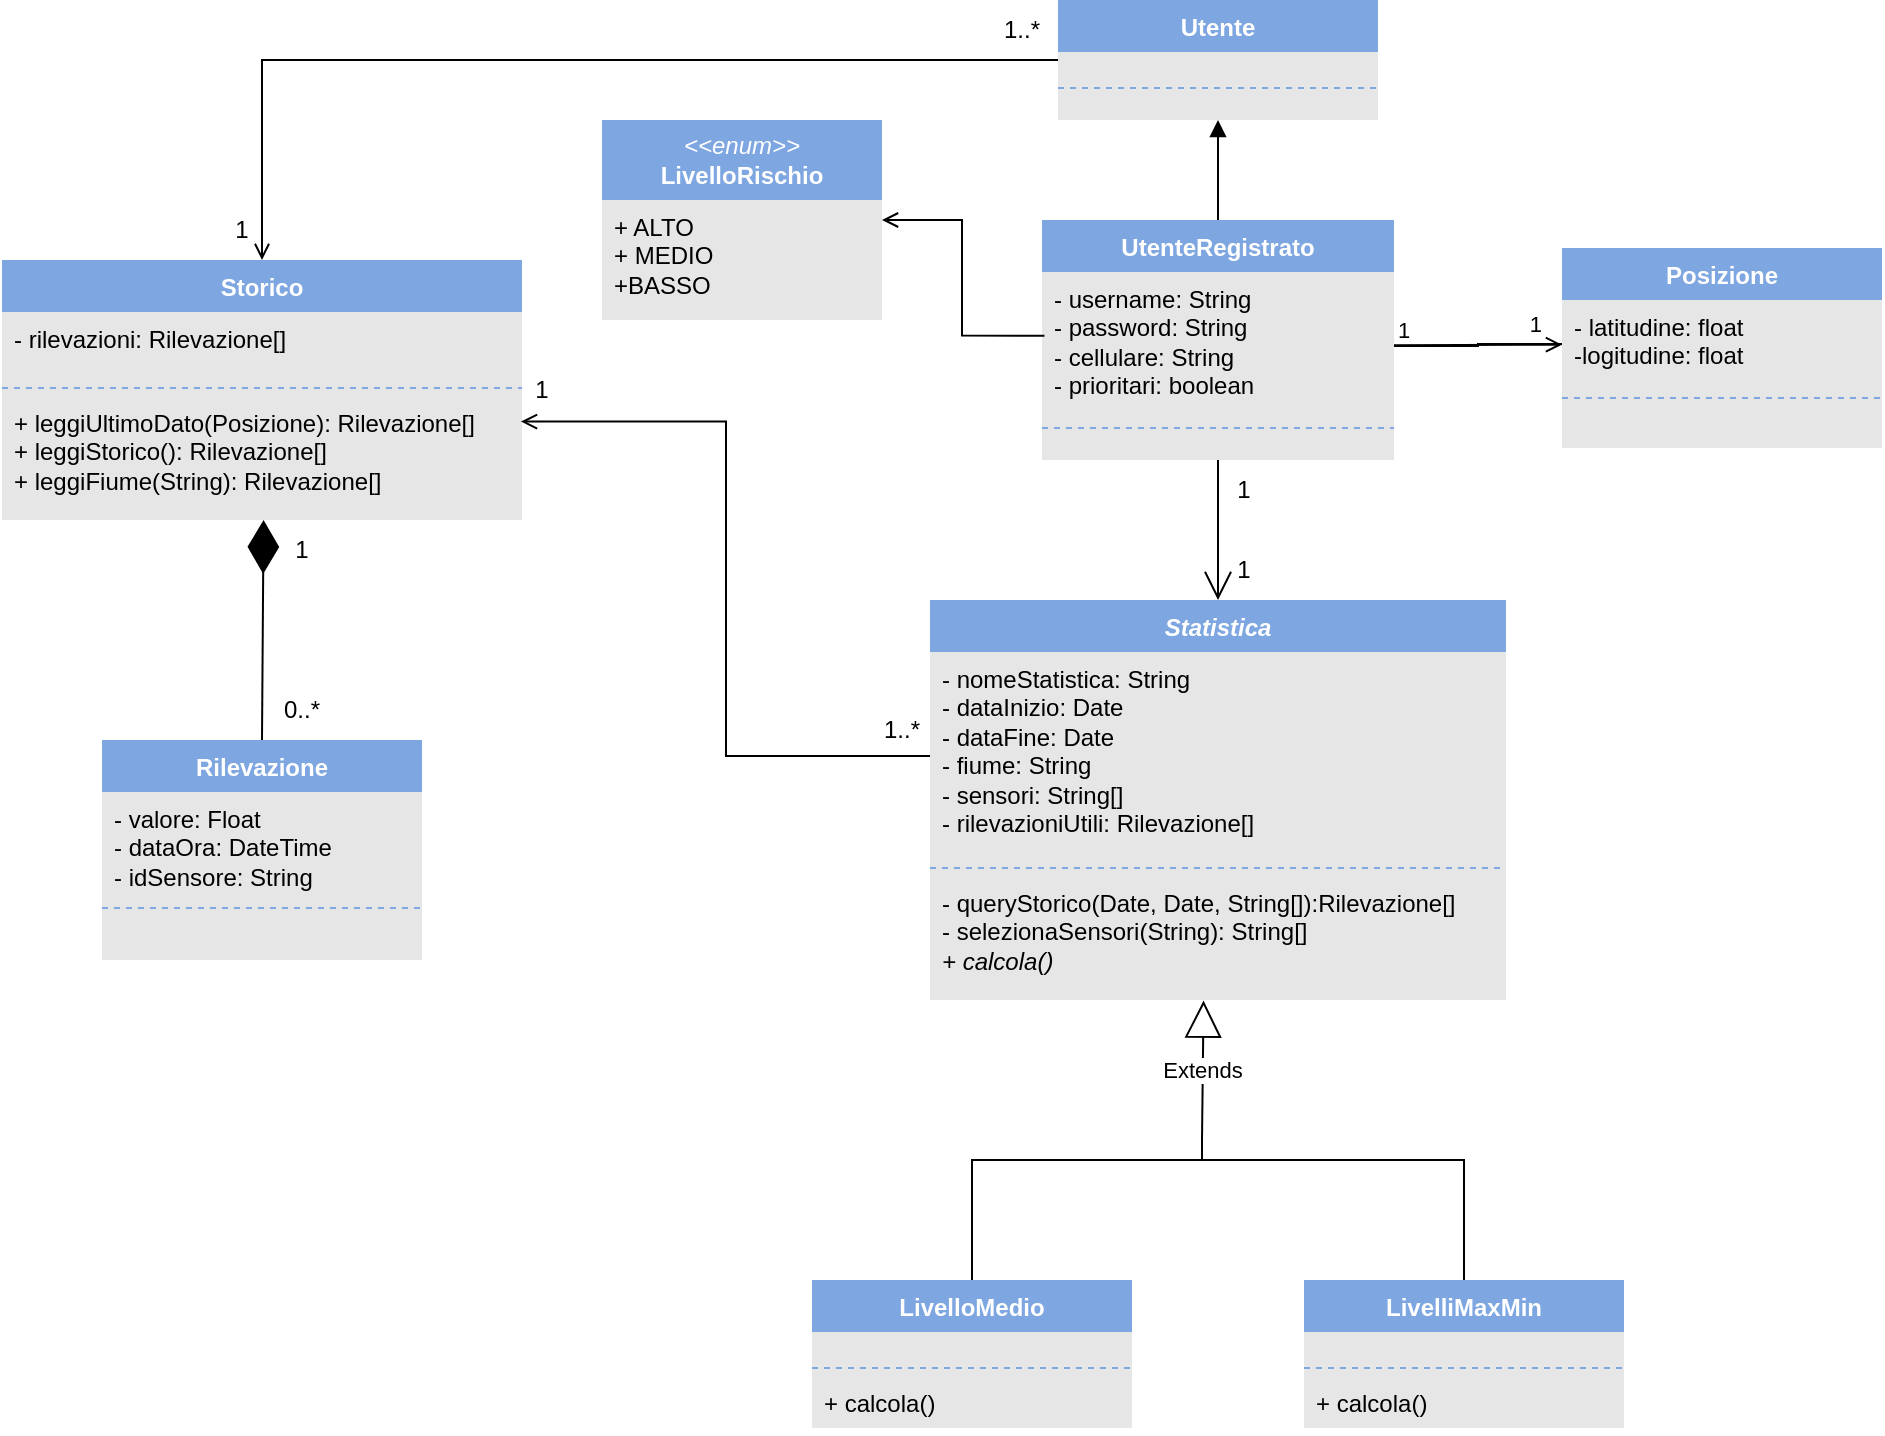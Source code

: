 <mxfile version="27.0.9">
  <diagram name="Pagina-1" id="u-ivX4tR0Kat6aeWlPHY">
    <mxGraphModel dx="1042" dy="722" grid="1" gridSize="10" guides="1" tooltips="1" connect="1" arrows="1" fold="1" page="1" pageScale="1" pageWidth="827" pageHeight="1169" math="0" shadow="0">
      <root>
        <mxCell id="0" />
        <mxCell id="1" parent="0" />
        <mxCell id="_VOxHOf0O-pkSba31OFK-5" style="edgeStyle=orthogonalEdgeStyle;rounded=0;orthogonalLoop=1;jettySize=auto;html=1;entryX=0.5;entryY=0;entryDx=0;entryDy=0;endArrow=open;endFill=0;" parent="1" source="_58uytEZDICVX7xtDEdK-15" target="_VOxHOf0O-pkSba31OFK-1" edge="1">
          <mxGeometry relative="1" as="geometry" />
        </mxCell>
        <mxCell id="_58uytEZDICVX7xtDEdK-15" value="Utente" style="swimlane;fontStyle=1;align=center;verticalAlign=top;childLayout=stackLayout;horizontal=1;startSize=26;horizontalStack=0;resizeParent=1;resizeParentMax=0;resizeLast=0;collapsible=1;marginBottom=0;whiteSpace=wrap;html=1;fillColor=#7EA6E0;swimlaneFillColor=#E6E6E6;fontColor=#FFFFFF;strokeColor=none;" parent="1" vertex="1">
          <mxGeometry x="578" y="110" width="160" height="60" as="geometry" />
        </mxCell>
        <mxCell id="UEG-pIK28oJMODzwP22--2" style="line;strokeWidth=1;fillColor=none;align=left;verticalAlign=middle;spacingTop=-1;spacingLeft=3;spacingRight=3;rotatable=0;labelPosition=right;points=[];portConstraint=eastwest;strokeColor=none;dashed=1;" parent="_58uytEZDICVX7xtDEdK-15" vertex="1">
          <mxGeometry y="26" width="160" height="14" as="geometry" />
        </mxCell>
        <mxCell id="_58uytEZDICVX7xtDEdK-17" value="" style="line;strokeWidth=1;fillColor=none;align=left;verticalAlign=middle;spacingTop=-1;spacingLeft=3;spacingRight=3;rotatable=0;labelPosition=right;points=[];portConstraint=eastwest;strokeColor=#7EA6E0;dashed=1;" parent="_58uytEZDICVX7xtDEdK-15" vertex="1">
          <mxGeometry y="40" width="160" height="8" as="geometry" />
        </mxCell>
        <mxCell id="UEG-pIK28oJMODzwP22--1" style="line;strokeWidth=1;fillColor=none;align=left;verticalAlign=middle;spacingTop=-1;spacingLeft=3;spacingRight=3;rotatable=0;labelPosition=right;points=[];portConstraint=eastwest;strokeColor=none;dashed=1;" parent="_58uytEZDICVX7xtDEdK-15" vertex="1">
          <mxGeometry y="48" width="160" height="12" as="geometry" />
        </mxCell>
        <mxCell id="_58uytEZDICVX7xtDEdK-19" value="" style="html=1;verticalAlign=bottom;endArrow=block;curved=0;rounded=0;entryX=0.5;entryY=1;entryDx=0;entryDy=0;exitX=0.5;exitY=0;exitDx=0;exitDy=0;" parent="1" source="_58uytEZDICVX7xtDEdK-26" target="_58uytEZDICVX7xtDEdK-15" edge="1">
          <mxGeometry width="80" relative="1" as="geometry">
            <mxPoint x="514" y="350" as="sourcePoint" />
            <mxPoint x="630" y="320" as="targetPoint" />
          </mxGeometry>
        </mxCell>
        <mxCell id="_58uytEZDICVX7xtDEdK-26" value="UtenteRegistrato" style="swimlane;fontStyle=1;align=center;verticalAlign=top;childLayout=stackLayout;horizontal=1;startSize=26;horizontalStack=0;resizeParent=1;resizeParentMax=0;resizeLast=0;collapsible=1;marginBottom=0;whiteSpace=wrap;html=1;fillColor=#7EA6E0;swimlaneFillColor=#E6E6E6;fontColor=#FFFFFF;strokeColor=none;" parent="1" vertex="1">
          <mxGeometry x="570" y="220" width="176" height="120" as="geometry" />
        </mxCell>
        <mxCell id="_58uytEZDICVX7xtDEdK-27" value="- username: String&lt;div&gt;- password: String&lt;/div&gt;&lt;div&gt;- cellulare: String&lt;/div&gt;&lt;div&gt;- prioritari: boolean&lt;/div&gt;" style="text;strokeColor=none;fillColor=none;align=left;verticalAlign=top;spacingLeft=4;spacingRight=4;overflow=hidden;rotatable=0;points=[[0,0.5],[1,0.5]];portConstraint=eastwest;whiteSpace=wrap;html=1;" parent="_58uytEZDICVX7xtDEdK-26" vertex="1">
          <mxGeometry y="26" width="176" height="74" as="geometry" />
        </mxCell>
        <mxCell id="UEG-pIK28oJMODzwP22--5" style="line;strokeWidth=1;fillColor=none;align=left;verticalAlign=middle;spacingTop=-1;spacingLeft=3;spacingRight=3;rotatable=0;labelPosition=right;points=[];portConstraint=eastwest;strokeColor=#7EA6E0;dashed=1;" parent="_58uytEZDICVX7xtDEdK-26" vertex="1">
          <mxGeometry y="100" width="176" height="8" as="geometry" />
        </mxCell>
        <mxCell id="_58uytEZDICVX7xtDEdK-28" value="" style="line;strokeWidth=1;fillColor=none;align=left;verticalAlign=middle;spacingTop=-1;spacingLeft=3;spacingRight=3;rotatable=0;labelPosition=right;points=[];portConstraint=eastwest;strokeColor=none;dashed=1;" parent="_58uytEZDICVX7xtDEdK-26" vertex="1">
          <mxGeometry y="108" width="176" height="12" as="geometry" />
        </mxCell>
        <mxCell id="_58uytEZDICVX7xtDEdK-31" value="" style="endArrow=none;html=1;edgeStyle=orthogonalEdgeStyle;rounded=0;exitX=1;exitY=0.5;exitDx=0;exitDy=0;entryX=0;entryY=0.5;entryDx=0;entryDy=0;" parent="1" source="_58uytEZDICVX7xtDEdK-27" target="_58uytEZDICVX7xtDEdK-35" edge="1">
          <mxGeometry relative="1" as="geometry">
            <mxPoint x="640" y="360" as="sourcePoint" />
            <mxPoint x="700" y="353" as="targetPoint" />
          </mxGeometry>
        </mxCell>
        <mxCell id="_58uytEZDICVX7xtDEdK-32" value="1" style="edgeLabel;resizable=0;html=1;align=left;verticalAlign=bottom;" parent="_58uytEZDICVX7xtDEdK-31" connectable="0" vertex="1">
          <mxGeometry x="-1" relative="1" as="geometry" />
        </mxCell>
        <mxCell id="_58uytEZDICVX7xtDEdK-33" value="1" style="edgeLabel;resizable=0;html=1;align=right;verticalAlign=bottom;" parent="_58uytEZDICVX7xtDEdK-31" connectable="0" vertex="1">
          <mxGeometry x="1" relative="1" as="geometry">
            <mxPoint x="-10" y="-2" as="offset" />
          </mxGeometry>
        </mxCell>
        <mxCell id="_58uytEZDICVX7xtDEdK-34" value="Posizione" style="swimlane;fontStyle=1;align=center;verticalAlign=top;childLayout=stackLayout;horizontal=1;startSize=26;horizontalStack=0;resizeParent=1;resizeParentMax=0;resizeLast=0;collapsible=1;marginBottom=0;whiteSpace=wrap;html=1;fillColor=#7EA6E0;swimlaneFillColor=#E6E6E6;fontColor=#FFFFFF;strokeColor=none;" parent="1" vertex="1">
          <mxGeometry x="830" y="234" width="160" height="100" as="geometry" />
        </mxCell>
        <mxCell id="_58uytEZDICVX7xtDEdK-35" value="- latitudine: float&lt;div&gt;-logitudine: float&lt;/div&gt;" style="text;strokeColor=none;fillColor=none;align=left;verticalAlign=top;spacingLeft=4;spacingRight=4;overflow=hidden;rotatable=0;points=[[0,0.5],[1,0.5]];portConstraint=eastwest;whiteSpace=wrap;html=1;" parent="_58uytEZDICVX7xtDEdK-34" vertex="1">
          <mxGeometry y="26" width="160" height="44" as="geometry" />
        </mxCell>
        <mxCell id="_58uytEZDICVX7xtDEdK-36" value="" style="line;strokeWidth=1;fillColor=none;align=left;verticalAlign=middle;spacingTop=-1;spacingLeft=3;spacingRight=3;rotatable=0;labelPosition=right;points=[];portConstraint=eastwest;strokeColor=#7EA6E0;dashed=1;" parent="_58uytEZDICVX7xtDEdK-34" vertex="1">
          <mxGeometry y="70" width="160" height="10" as="geometry" />
        </mxCell>
        <mxCell id="UEG-pIK28oJMODzwP22--3" style="line;strokeWidth=1;fillColor=none;align=left;verticalAlign=middle;spacingTop=-1;spacingLeft=3;spacingRight=3;rotatable=0;labelPosition=right;points=[];portConstraint=eastwest;strokeColor=none;dashed=1;" parent="_58uytEZDICVX7xtDEdK-34" vertex="1">
          <mxGeometry y="80" width="160" height="20" as="geometry" />
        </mxCell>
        <mxCell id="_58uytEZDICVX7xtDEdK-38" value="" style="endArrow=open;endSize=12;html=1;rounded=0;exitX=0.5;exitY=1;exitDx=0;exitDy=0;entryX=0.5;entryY=0;entryDx=0;entryDy=0;" parent="1" source="_58uytEZDICVX7xtDEdK-26" target="_58uytEZDICVX7xtDEdK-39" edge="1">
          <mxGeometry width="160" relative="1" as="geometry">
            <mxPoint x="274" y="450" as="sourcePoint" />
            <mxPoint x="434" y="450" as="targetPoint" />
          </mxGeometry>
        </mxCell>
        <mxCell id="_58uytEZDICVX7xtDEdK-39" value="&lt;i&gt;Statistica&lt;/i&gt;" style="swimlane;fontStyle=1;align=center;verticalAlign=top;childLayout=stackLayout;horizontal=1;startSize=26;horizontalStack=0;resizeParent=1;resizeParentMax=0;resizeLast=0;collapsible=1;marginBottom=0;whiteSpace=wrap;html=1;fillColor=#7EA6E0;swimlaneFillColor=#E6E6E6;fontColor=#FFFFFF;strokeColor=none;" parent="1" vertex="1">
          <mxGeometry x="514" y="410" width="288" height="200" as="geometry" />
        </mxCell>
        <mxCell id="_58uytEZDICVX7xtDEdK-40" value="- nomeStatistica: String&lt;div&gt;- dataInizio: Date&lt;/div&gt;&lt;div&gt;- dataFine: Date&lt;/div&gt;&lt;div&gt;- fiume: String&lt;/div&gt;&lt;div&gt;- sensori: String[]&lt;/div&gt;&lt;div&gt;- rilevazioniUtili: Rilevazione[]&lt;/div&gt;" style="text;strokeColor=none;fillColor=none;align=left;verticalAlign=top;spacingLeft=4;spacingRight=4;overflow=hidden;rotatable=0;points=[[0,0.5],[1,0.5]];portConstraint=eastwest;whiteSpace=wrap;html=1;" parent="_58uytEZDICVX7xtDEdK-39" vertex="1">
          <mxGeometry y="26" width="288" height="104" as="geometry" />
        </mxCell>
        <mxCell id="_58uytEZDICVX7xtDEdK-41" value="" style="line;strokeWidth=1;fillColor=none;align=left;verticalAlign=middle;spacingTop=-1;spacingLeft=3;spacingRight=3;rotatable=0;labelPosition=right;points=[];portConstraint=eastwest;strokeColor=#7EA6E0;dashed=1;" parent="_58uytEZDICVX7xtDEdK-39" vertex="1">
          <mxGeometry y="130" width="288" height="8" as="geometry" />
        </mxCell>
        <mxCell id="_58uytEZDICVX7xtDEdK-42" value="&lt;div&gt;- queryStorico(Date, Date, String[]):Rilevazione[]&lt;/div&gt;&lt;div&gt;- selezionaSensori(String): String[]&lt;/div&gt;&lt;i&gt;+ calcola()&lt;/i&gt;&lt;div&gt;&lt;i&gt;&lt;br&gt;&lt;/i&gt;&lt;/div&gt;" style="text;strokeColor=none;fillColor=none;align=left;verticalAlign=top;spacingLeft=4;spacingRight=4;overflow=hidden;rotatable=0;points=[[0,0.5],[1,0.5]];portConstraint=eastwest;whiteSpace=wrap;html=1;" parent="_58uytEZDICVX7xtDEdK-39" vertex="1">
          <mxGeometry y="138" width="288" height="62" as="geometry" />
        </mxCell>
        <mxCell id="_VOxHOf0O-pkSba31OFK-1" value="Storico" style="swimlane;fontStyle=1;align=center;verticalAlign=top;childLayout=stackLayout;horizontal=1;startSize=26;horizontalStack=0;resizeParent=1;resizeParentMax=0;resizeLast=0;collapsible=1;marginBottom=0;whiteSpace=wrap;html=1;fillColor=#7EA6E0;swimlaneFillColor=#E6E6E6;fontColor=#FFFFFF;strokeColor=none;" parent="1" vertex="1">
          <mxGeometry x="50" y="240" width="260" height="130" as="geometry" />
        </mxCell>
        <mxCell id="_VOxHOf0O-pkSba31OFK-2" value="&lt;div&gt;&lt;span style=&quot;background-color: transparent; color: light-dark(rgb(0, 0, 0), rgb(255, 255, 255));&quot;&gt;- rilevazioni: Rilevazione[]&lt;/span&gt;&lt;/div&gt;" style="text;strokeColor=none;fillColor=none;align=left;verticalAlign=top;spacingLeft=4;spacingRight=4;overflow=hidden;rotatable=0;points=[[0,0.5],[1,0.5]];portConstraint=eastwest;whiteSpace=wrap;html=1;" parent="_VOxHOf0O-pkSba31OFK-1" vertex="1">
          <mxGeometry y="26" width="260" height="34" as="geometry" />
        </mxCell>
        <mxCell id="_VOxHOf0O-pkSba31OFK-3" value="" style="line;strokeWidth=1;fillColor=none;align=left;verticalAlign=middle;spacingTop=-1;spacingLeft=3;spacingRight=3;rotatable=0;labelPosition=right;points=[];portConstraint=eastwest;strokeColor=#7EA6E0;dashed=1;" parent="_VOxHOf0O-pkSba31OFK-1" vertex="1">
          <mxGeometry y="60" width="260" height="8" as="geometry" />
        </mxCell>
        <mxCell id="_VOxHOf0O-pkSba31OFK-4" value="&lt;div&gt;+ leggiUltimoDato(Posizione): Rilevazione[]&lt;/div&gt;+ leggiStorico(): Rilevazione[]&lt;div&gt;+ leggiFiume(String): Rilevazione[]&lt;/div&gt;" style="text;strokeColor=none;fillColor=none;align=left;verticalAlign=top;spacingLeft=4;spacingRight=4;overflow=hidden;rotatable=0;points=[[0,0.5],[1,0.5]];portConstraint=eastwest;whiteSpace=wrap;html=1;" parent="_VOxHOf0O-pkSba31OFK-1" vertex="1">
          <mxGeometry y="68" width="260" height="62" as="geometry" />
        </mxCell>
        <mxCell id="_VOxHOf0O-pkSba31OFK-6" value="Rilevazione" style="swimlane;fontStyle=1;align=center;verticalAlign=top;childLayout=stackLayout;horizontal=1;startSize=26;horizontalStack=0;resizeParent=1;resizeParentMax=0;resizeLast=0;collapsible=1;marginBottom=0;whiteSpace=wrap;html=1;fillColor=#7EA6E0;swimlaneFillColor=#E6E6E6;fontColor=#FFFFFF;strokeColor=none;" parent="1" vertex="1">
          <mxGeometry x="100" y="480" width="160" height="110" as="geometry" />
        </mxCell>
        <mxCell id="_VOxHOf0O-pkSba31OFK-7" value="- valore: Float&lt;div&gt;- dataOra: DateTime&lt;/div&gt;&lt;div&gt;- idSensore: String&lt;/div&gt;" style="text;strokeColor=none;fillColor=none;align=left;verticalAlign=top;spacingLeft=4;spacingRight=4;overflow=hidden;rotatable=0;points=[[0,0.5],[1,0.5]];portConstraint=eastwest;whiteSpace=wrap;html=1;" parent="_VOxHOf0O-pkSba31OFK-6" vertex="1">
          <mxGeometry y="26" width="160" height="54" as="geometry" />
        </mxCell>
        <mxCell id="UEG-pIK28oJMODzwP22--4" style="line;strokeWidth=1;fillColor=none;align=left;verticalAlign=middle;spacingTop=-1;spacingLeft=3;spacingRight=3;rotatable=0;labelPosition=right;points=[];portConstraint=eastwest;strokeColor=#7EA6E0;dashed=1;" parent="_VOxHOf0O-pkSba31OFK-6" vertex="1">
          <mxGeometry y="80" width="160" height="8" as="geometry" />
        </mxCell>
        <mxCell id="_VOxHOf0O-pkSba31OFK-8" value="" style="line;strokeWidth=1;fillColor=none;align=left;verticalAlign=middle;spacingTop=-1;spacingLeft=3;spacingRight=3;rotatable=0;labelPosition=right;points=[];portConstraint=eastwest;strokeColor=none;dashed=1;" parent="_VOxHOf0O-pkSba31OFK-6" vertex="1">
          <mxGeometry y="88" width="160" height="22" as="geometry" />
        </mxCell>
        <mxCell id="_VOxHOf0O-pkSba31OFK-12" value="" style="endArrow=diamondThin;endFill=1;endSize=24;html=1;rounded=0;exitX=0.5;exitY=0;exitDx=0;exitDy=0;entryX=0.503;entryY=1;entryDx=0;entryDy=0;entryPerimeter=0;" parent="1" source="_VOxHOf0O-pkSba31OFK-6" target="_VOxHOf0O-pkSba31OFK-4" edge="1">
          <mxGeometry width="160" relative="1" as="geometry">
            <mxPoint x="190" y="470" as="sourcePoint" />
            <mxPoint x="180" y="410" as="targetPoint" />
          </mxGeometry>
        </mxCell>
        <mxCell id="UEG-pIK28oJMODzwP22--11" style="edgeStyle=orthogonalEdgeStyle;rounded=0;orthogonalLoop=1;jettySize=auto;html=1;endArrow=none;startFill=0;" parent="1" source="_VOxHOf0O-pkSba31OFK-13" edge="1">
          <mxGeometry relative="1" as="geometry">
            <mxPoint x="650" y="680" as="targetPoint" />
            <Array as="points">
              <mxPoint x="535" y="690" />
              <mxPoint x="650" y="690" />
            </Array>
          </mxGeometry>
        </mxCell>
        <mxCell id="_VOxHOf0O-pkSba31OFK-13" value="LivelloMedio" style="swimlane;fontStyle=1;align=center;verticalAlign=top;childLayout=stackLayout;horizontal=1;startSize=26;horizontalStack=0;resizeParent=1;resizeParentMax=0;resizeLast=0;collapsible=1;marginBottom=0;whiteSpace=wrap;html=1;fillColor=#7EA6E0;swimlaneFillColor=#E6E6E6;fontColor=#FFFFFF;strokeColor=none;" parent="1" vertex="1">
          <mxGeometry x="455" y="750" width="160" height="74" as="geometry" />
        </mxCell>
        <mxCell id="_VOxHOf0O-pkSba31OFK-15" value="" style="line;strokeWidth=1;fillColor=none;align=left;verticalAlign=middle;spacingTop=-1;spacingLeft=3;spacingRight=3;rotatable=0;labelPosition=right;points=[];portConstraint=eastwest;strokeColor=none;dashed=1;" parent="_VOxHOf0O-pkSba31OFK-13" vertex="1">
          <mxGeometry y="26" width="160" height="14" as="geometry" />
        </mxCell>
        <mxCell id="UEG-pIK28oJMODzwP22--6" style="line;strokeWidth=1;fillColor=none;align=left;verticalAlign=middle;spacingTop=-1;spacingLeft=3;spacingRight=3;rotatable=0;labelPosition=right;points=[];portConstraint=eastwest;strokeColor=#7EA6E0;dashed=1;" parent="_VOxHOf0O-pkSba31OFK-13" vertex="1">
          <mxGeometry y="40" width="160" height="8" as="geometry" />
        </mxCell>
        <mxCell id="_VOxHOf0O-pkSba31OFK-16" value="+ calcola()" style="text;strokeColor=none;fillColor=none;align=left;verticalAlign=top;spacingLeft=4;spacingRight=4;overflow=hidden;rotatable=0;points=[[0,0.5],[1,0.5]];portConstraint=eastwest;whiteSpace=wrap;html=1;" parent="_VOxHOf0O-pkSba31OFK-13" vertex="1">
          <mxGeometry y="48" width="160" height="26" as="geometry" />
        </mxCell>
        <mxCell id="UEG-pIK28oJMODzwP22--12" style="edgeStyle=orthogonalEdgeStyle;rounded=0;orthogonalLoop=1;jettySize=auto;html=1;endArrow=none;startFill=0;" parent="1" source="_VOxHOf0O-pkSba31OFK-17" edge="1">
          <mxGeometry relative="1" as="geometry">
            <mxPoint x="650" y="690" as="targetPoint" />
            <Array as="points">
              <mxPoint x="781" y="690" />
            </Array>
          </mxGeometry>
        </mxCell>
        <mxCell id="_VOxHOf0O-pkSba31OFK-17" value="LivelliMaxMin" style="swimlane;fontStyle=1;align=center;verticalAlign=top;childLayout=stackLayout;horizontal=1;startSize=26;horizontalStack=0;resizeParent=1;resizeParentMax=0;resizeLast=0;collapsible=1;marginBottom=0;whiteSpace=wrap;html=1;fillColor=#7EA6E0;swimlaneFillColor=#E6E6E6;fontColor=#FFFFFF;strokeColor=none;" parent="1" vertex="1">
          <mxGeometry x="701" y="750" width="160" height="74" as="geometry" />
        </mxCell>
        <mxCell id="_VOxHOf0O-pkSba31OFK-19" value="" style="line;strokeWidth=1;fillColor=none;align=left;verticalAlign=middle;spacingTop=-1;spacingLeft=3;spacingRight=3;rotatable=0;labelPosition=right;points=[];portConstraint=eastwest;strokeColor=none;dashed=1;" parent="_VOxHOf0O-pkSba31OFK-17" vertex="1">
          <mxGeometry y="26" width="160" height="14" as="geometry" />
        </mxCell>
        <mxCell id="UEG-pIK28oJMODzwP22--7" style="line;strokeWidth=1;fillColor=none;align=left;verticalAlign=middle;spacingTop=-1;spacingLeft=3;spacingRight=3;rotatable=0;labelPosition=right;points=[];portConstraint=eastwest;strokeColor=#7EA6E0;dashed=1;" parent="_VOxHOf0O-pkSba31OFK-17" vertex="1">
          <mxGeometry y="40" width="160" height="8" as="geometry" />
        </mxCell>
        <mxCell id="_VOxHOf0O-pkSba31OFK-20" value="+ calcola()" style="text;strokeColor=none;fillColor=none;align=left;verticalAlign=top;spacingLeft=4;spacingRight=4;overflow=hidden;rotatable=0;points=[[0,0.5],[1,0.5]];portConstraint=eastwest;whiteSpace=wrap;html=1;" parent="_VOxHOf0O-pkSba31OFK-17" vertex="1">
          <mxGeometry y="48" width="160" height="26" as="geometry" />
        </mxCell>
        <mxCell id="_VOxHOf0O-pkSba31OFK-26" style="edgeStyle=orthogonalEdgeStyle;rounded=0;orthogonalLoop=1;jettySize=auto;html=1;entryX=0.998;entryY=0.206;entryDx=0;entryDy=0;entryPerimeter=0;endArrow=open;endFill=0;" parent="1" source="_58uytEZDICVX7xtDEdK-40" target="_VOxHOf0O-pkSba31OFK-4" edge="1">
          <mxGeometry relative="1" as="geometry">
            <Array as="points">
              <mxPoint x="412" y="488" />
              <mxPoint x="412" y="321" />
            </Array>
          </mxGeometry>
        </mxCell>
        <mxCell id="_VOxHOf0O-pkSba31OFK-28" value="1" style="text;strokeColor=none;align=center;fillColor=none;html=1;verticalAlign=middle;whiteSpace=wrap;rounded=0;" parent="1" vertex="1">
          <mxGeometry x="170" y="370" width="60" height="30" as="geometry" />
        </mxCell>
        <mxCell id="_VOxHOf0O-pkSba31OFK-29" value="0..*" style="text;strokeColor=none;align=center;fillColor=none;html=1;verticalAlign=middle;whiteSpace=wrap;rounded=0;" parent="1" vertex="1">
          <mxGeometry x="170" y="450" width="60" height="30" as="geometry" />
        </mxCell>
        <mxCell id="_VOxHOf0O-pkSba31OFK-32" value="&lt;i&gt;&amp;lt;&amp;lt;enum&amp;gt;&amp;gt;&lt;/i&gt;&lt;div&gt;&lt;b&gt;LivelloRischio&lt;/b&gt;&lt;/div&gt;" style="swimlane;fontStyle=0;childLayout=stackLayout;horizontal=1;startSize=40;fillColor=#7EA6E0;horizontalStack=0;resizeParent=1;resizeParentMax=0;resizeLast=0;collapsible=1;marginBottom=0;whiteSpace=wrap;html=1;swimlaneFillColor=#E6E6E6;fontColor=#FFFFFF;strokeColor=none;" parent="1" vertex="1">
          <mxGeometry x="350" y="170" width="140" height="100" as="geometry" />
        </mxCell>
        <mxCell id="_VOxHOf0O-pkSba31OFK-33" value="+ ALTO&lt;div&gt;+ MEDIO&lt;/div&gt;&lt;div&gt;+BASSO&lt;/div&gt;" style="text;strokeColor=none;fillColor=none;align=left;verticalAlign=top;spacingLeft=4;spacingRight=4;overflow=hidden;rotatable=0;points=[[0,0.5],[1,0.5]];portConstraint=eastwest;whiteSpace=wrap;html=1;" parent="_VOxHOf0O-pkSba31OFK-32" vertex="1">
          <mxGeometry y="40" width="140" height="60" as="geometry" />
        </mxCell>
        <mxCell id="_VOxHOf0O-pkSba31OFK-30" value="" style="rounded=0;orthogonalLoop=1;jettySize=auto;html=1;endArrow=open;startFill=0;endFill=0;" parent="1" source="_58uytEZDICVX7xtDEdK-27" target="_58uytEZDICVX7xtDEdK-35" edge="1">
          <mxGeometry relative="1" as="geometry" />
        </mxCell>
        <mxCell id="_VOxHOf0O-pkSba31OFK-36" style="edgeStyle=orthogonalEdgeStyle;rounded=0;orthogonalLoop=1;jettySize=auto;html=1;endArrow=open;startFill=0;endFill=0;exitX=0.007;exitY=0.43;exitDx=0;exitDy=0;exitPerimeter=0;" parent="1" source="_58uytEZDICVX7xtDEdK-27" target="_VOxHOf0O-pkSba31OFK-32" edge="1">
          <mxGeometry relative="1" as="geometry" />
        </mxCell>
        <mxCell id="UEG-pIK28oJMODzwP22--10" value="Extends" style="endArrow=block;endSize=16;endFill=0;html=1;rounded=0;entryX=0.475;entryY=1.005;entryDx=0;entryDy=0;entryPerimeter=0;" parent="1" target="_58uytEZDICVX7xtDEdK-42" edge="1">
          <mxGeometry width="160" relative="1" as="geometry">
            <mxPoint x="650" y="680" as="sourcePoint" />
            <mxPoint x="650" y="720" as="targetPoint" />
          </mxGeometry>
        </mxCell>
        <mxCell id="a9uYaKsh2fQvMsLBkxYN-1" value="1" style="text;strokeColor=none;align=center;fillColor=none;html=1;verticalAlign=middle;whiteSpace=wrap;rounded=0;" vertex="1" parent="1">
          <mxGeometry x="290" y="290" width="60" height="30" as="geometry" />
        </mxCell>
        <mxCell id="a9uYaKsh2fQvMsLBkxYN-2" value="1..*" style="text;strokeColor=none;align=center;fillColor=none;html=1;verticalAlign=middle;whiteSpace=wrap;rounded=0;" vertex="1" parent="1">
          <mxGeometry x="470" y="460" width="60" height="30" as="geometry" />
        </mxCell>
        <mxCell id="a9uYaKsh2fQvMsLBkxYN-3" value="1" style="text;strokeColor=none;align=center;fillColor=none;html=1;verticalAlign=middle;whiteSpace=wrap;rounded=0;" vertex="1" parent="1">
          <mxGeometry x="140" y="210" width="60" height="30" as="geometry" />
        </mxCell>
        <mxCell id="a9uYaKsh2fQvMsLBkxYN-4" value="1..*" style="text;strokeColor=none;align=center;fillColor=none;html=1;verticalAlign=middle;whiteSpace=wrap;rounded=0;" vertex="1" parent="1">
          <mxGeometry x="530" y="110" width="60" height="30" as="geometry" />
        </mxCell>
        <mxCell id="a9uYaKsh2fQvMsLBkxYN-6" value="1" style="text;strokeColor=none;align=center;fillColor=none;html=1;verticalAlign=middle;whiteSpace=wrap;rounded=0;" vertex="1" parent="1">
          <mxGeometry x="641" y="340" width="60" height="30" as="geometry" />
        </mxCell>
        <mxCell id="a9uYaKsh2fQvMsLBkxYN-7" value="1" style="text;strokeColor=none;align=center;fillColor=none;html=1;verticalAlign=middle;whiteSpace=wrap;rounded=0;" vertex="1" parent="1">
          <mxGeometry x="641" y="380" width="60" height="30" as="geometry" />
        </mxCell>
      </root>
    </mxGraphModel>
  </diagram>
</mxfile>
